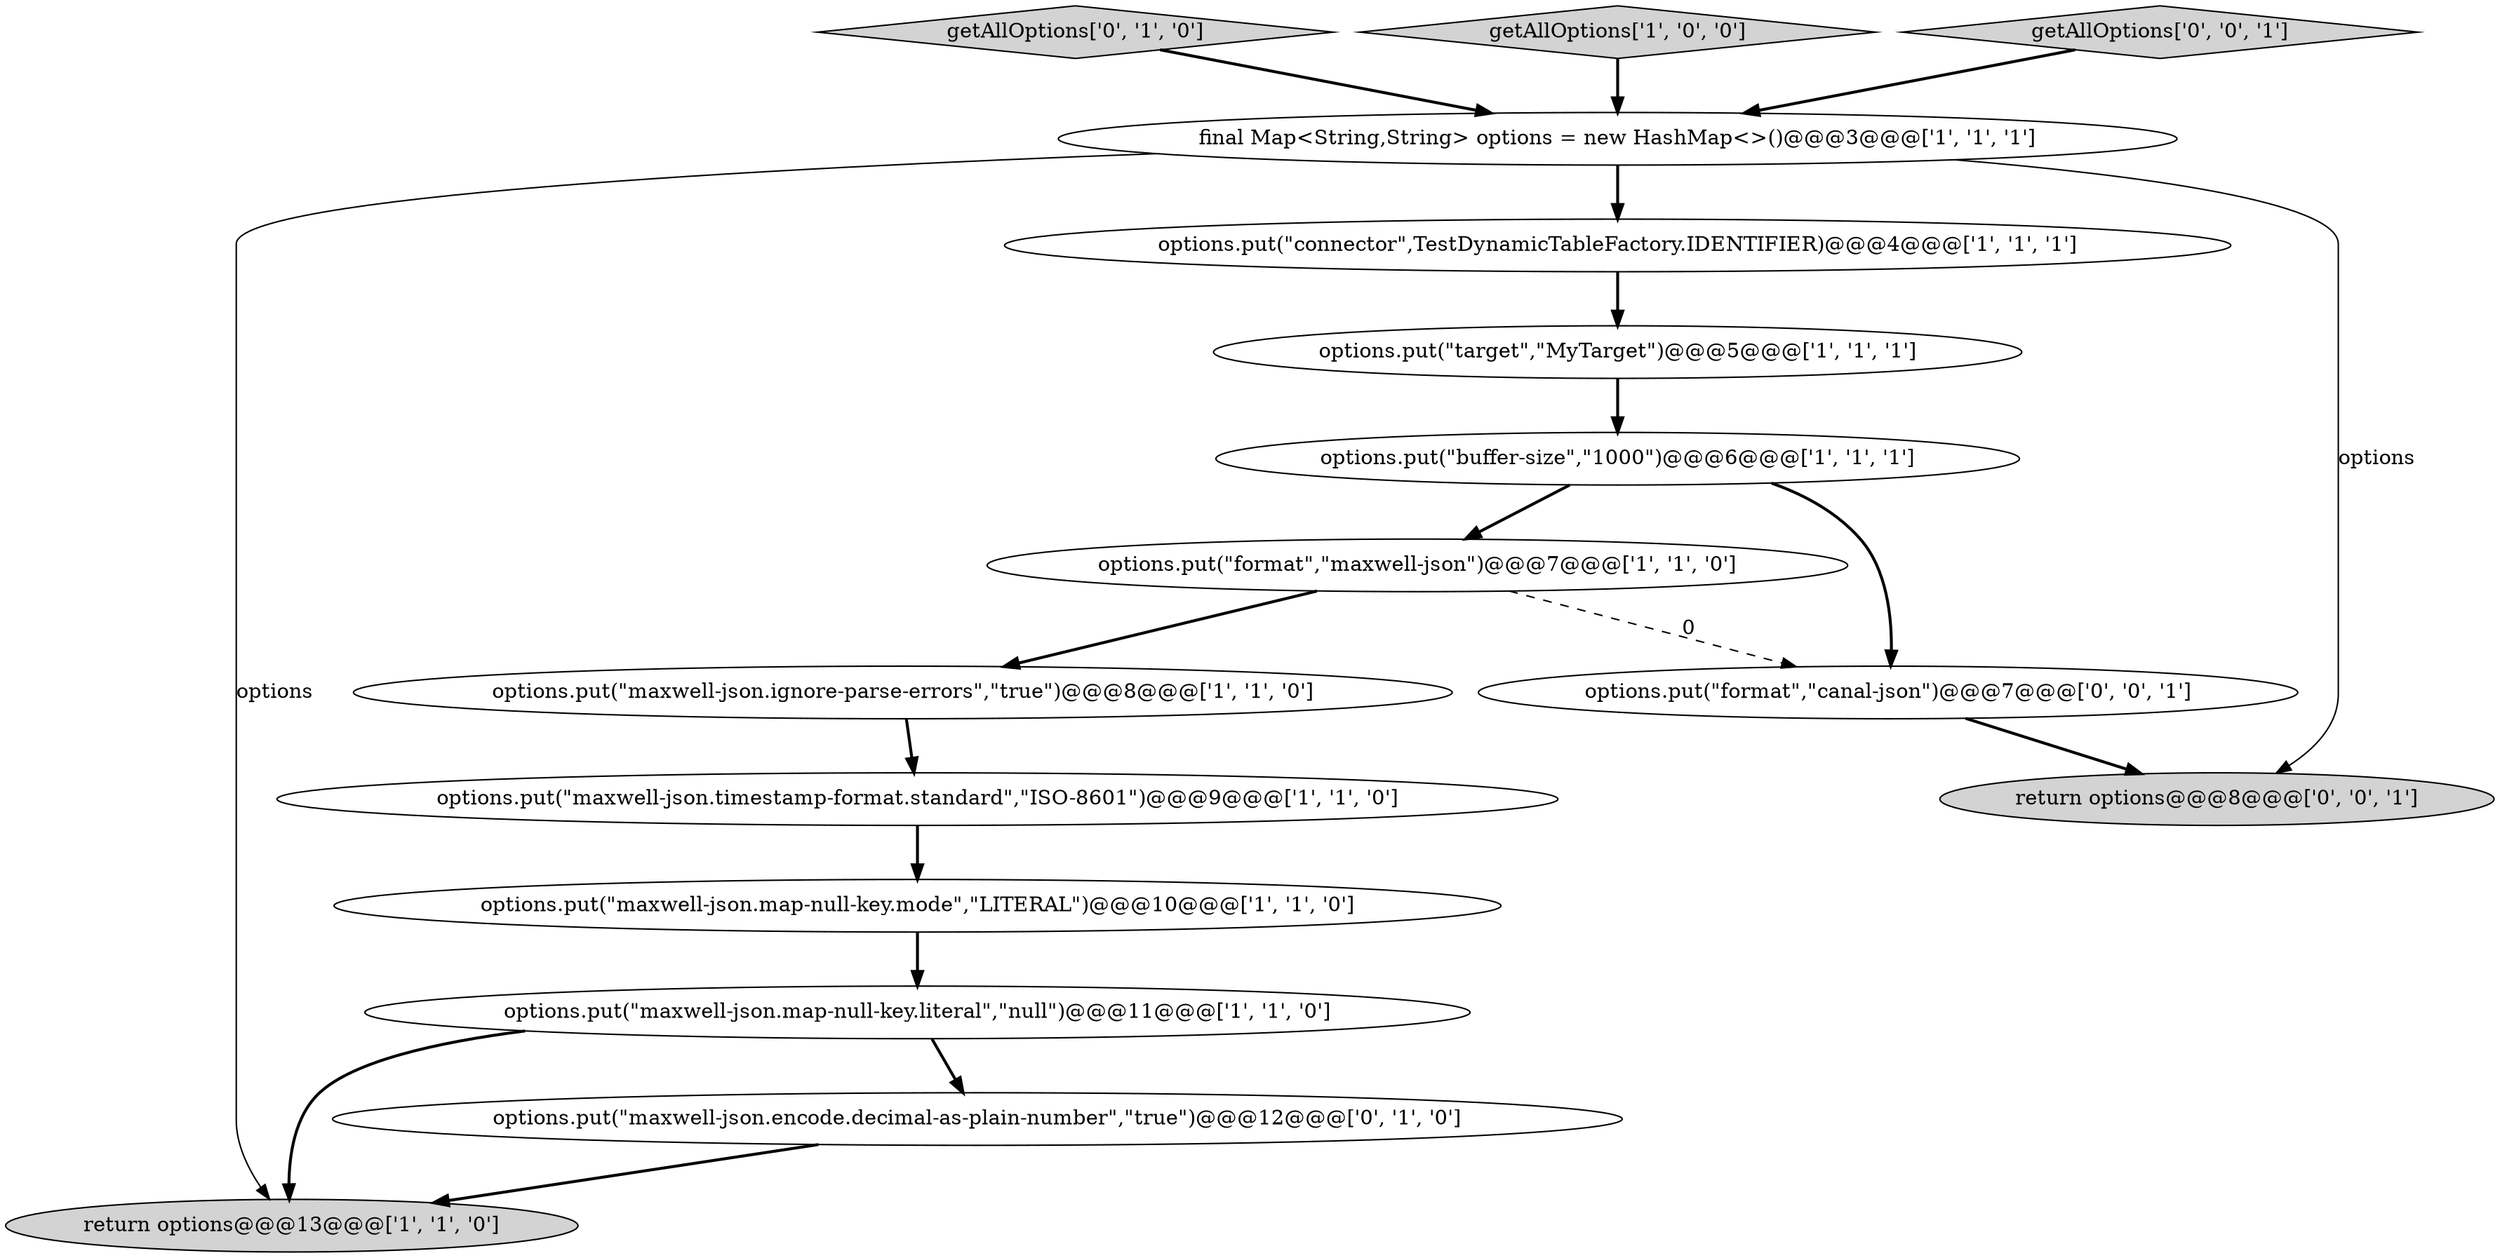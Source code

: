 digraph {
0 [style = filled, label = "options.put(\"buffer-size\",\"1000\")@@@6@@@['1', '1', '1']", fillcolor = white, shape = ellipse image = "AAA0AAABBB1BBB"];
1 [style = filled, label = "options.put(\"maxwell-json.map-null-key.literal\",\"null\")@@@11@@@['1', '1', '0']", fillcolor = white, shape = ellipse image = "AAA0AAABBB1BBB"];
11 [style = filled, label = "options.put(\"maxwell-json.encode.decimal-as-plain-number\",\"true\")@@@12@@@['0', '1', '0']", fillcolor = white, shape = ellipse image = "AAA1AAABBB2BBB"];
3 [style = filled, label = "options.put(\"maxwell-json.timestamp-format.standard\",\"ISO-8601\")@@@9@@@['1', '1', '0']", fillcolor = white, shape = ellipse image = "AAA0AAABBB1BBB"];
12 [style = filled, label = "getAllOptions['0', '1', '0']", fillcolor = lightgray, shape = diamond image = "AAA0AAABBB2BBB"];
8 [style = filled, label = "options.put(\"connector\",TestDynamicTableFactory.IDENTIFIER)@@@4@@@['1', '1', '1']", fillcolor = white, shape = ellipse image = "AAA0AAABBB1BBB"];
5 [style = filled, label = "getAllOptions['1', '0', '0']", fillcolor = lightgray, shape = diamond image = "AAA0AAABBB1BBB"];
7 [style = filled, label = "final Map<String,String> options = new HashMap<>()@@@3@@@['1', '1', '1']", fillcolor = white, shape = ellipse image = "AAA0AAABBB1BBB"];
9 [style = filled, label = "options.put(\"maxwell-json.map-null-key.mode\",\"LITERAL\")@@@10@@@['1', '1', '0']", fillcolor = white, shape = ellipse image = "AAA0AAABBB1BBB"];
10 [style = filled, label = "options.put(\"format\",\"maxwell-json\")@@@7@@@['1', '1', '0']", fillcolor = white, shape = ellipse image = "AAA0AAABBB1BBB"];
14 [style = filled, label = "options.put(\"format\",\"canal-json\")@@@7@@@['0', '0', '1']", fillcolor = white, shape = ellipse image = "AAA0AAABBB3BBB"];
4 [style = filled, label = "return options@@@13@@@['1', '1', '0']", fillcolor = lightgray, shape = ellipse image = "AAA0AAABBB1BBB"];
15 [style = filled, label = "return options@@@8@@@['0', '0', '1']", fillcolor = lightgray, shape = ellipse image = "AAA0AAABBB3BBB"];
6 [style = filled, label = "options.put(\"maxwell-json.ignore-parse-errors\",\"true\")@@@8@@@['1', '1', '0']", fillcolor = white, shape = ellipse image = "AAA0AAABBB1BBB"];
13 [style = filled, label = "getAllOptions['0', '0', '1']", fillcolor = lightgray, shape = diamond image = "AAA0AAABBB3BBB"];
2 [style = filled, label = "options.put(\"target\",\"MyTarget\")@@@5@@@['1', '1', '1']", fillcolor = white, shape = ellipse image = "AAA0AAABBB1BBB"];
0->10 [style = bold, label=""];
12->7 [style = bold, label=""];
2->0 [style = bold, label=""];
7->15 [style = solid, label="options"];
8->2 [style = bold, label=""];
11->4 [style = bold, label=""];
7->8 [style = bold, label=""];
0->14 [style = bold, label=""];
13->7 [style = bold, label=""];
7->4 [style = solid, label="options"];
10->6 [style = bold, label=""];
9->1 [style = bold, label=""];
3->9 [style = bold, label=""];
14->15 [style = bold, label=""];
6->3 [style = bold, label=""];
5->7 [style = bold, label=""];
10->14 [style = dashed, label="0"];
1->4 [style = bold, label=""];
1->11 [style = bold, label=""];
}

